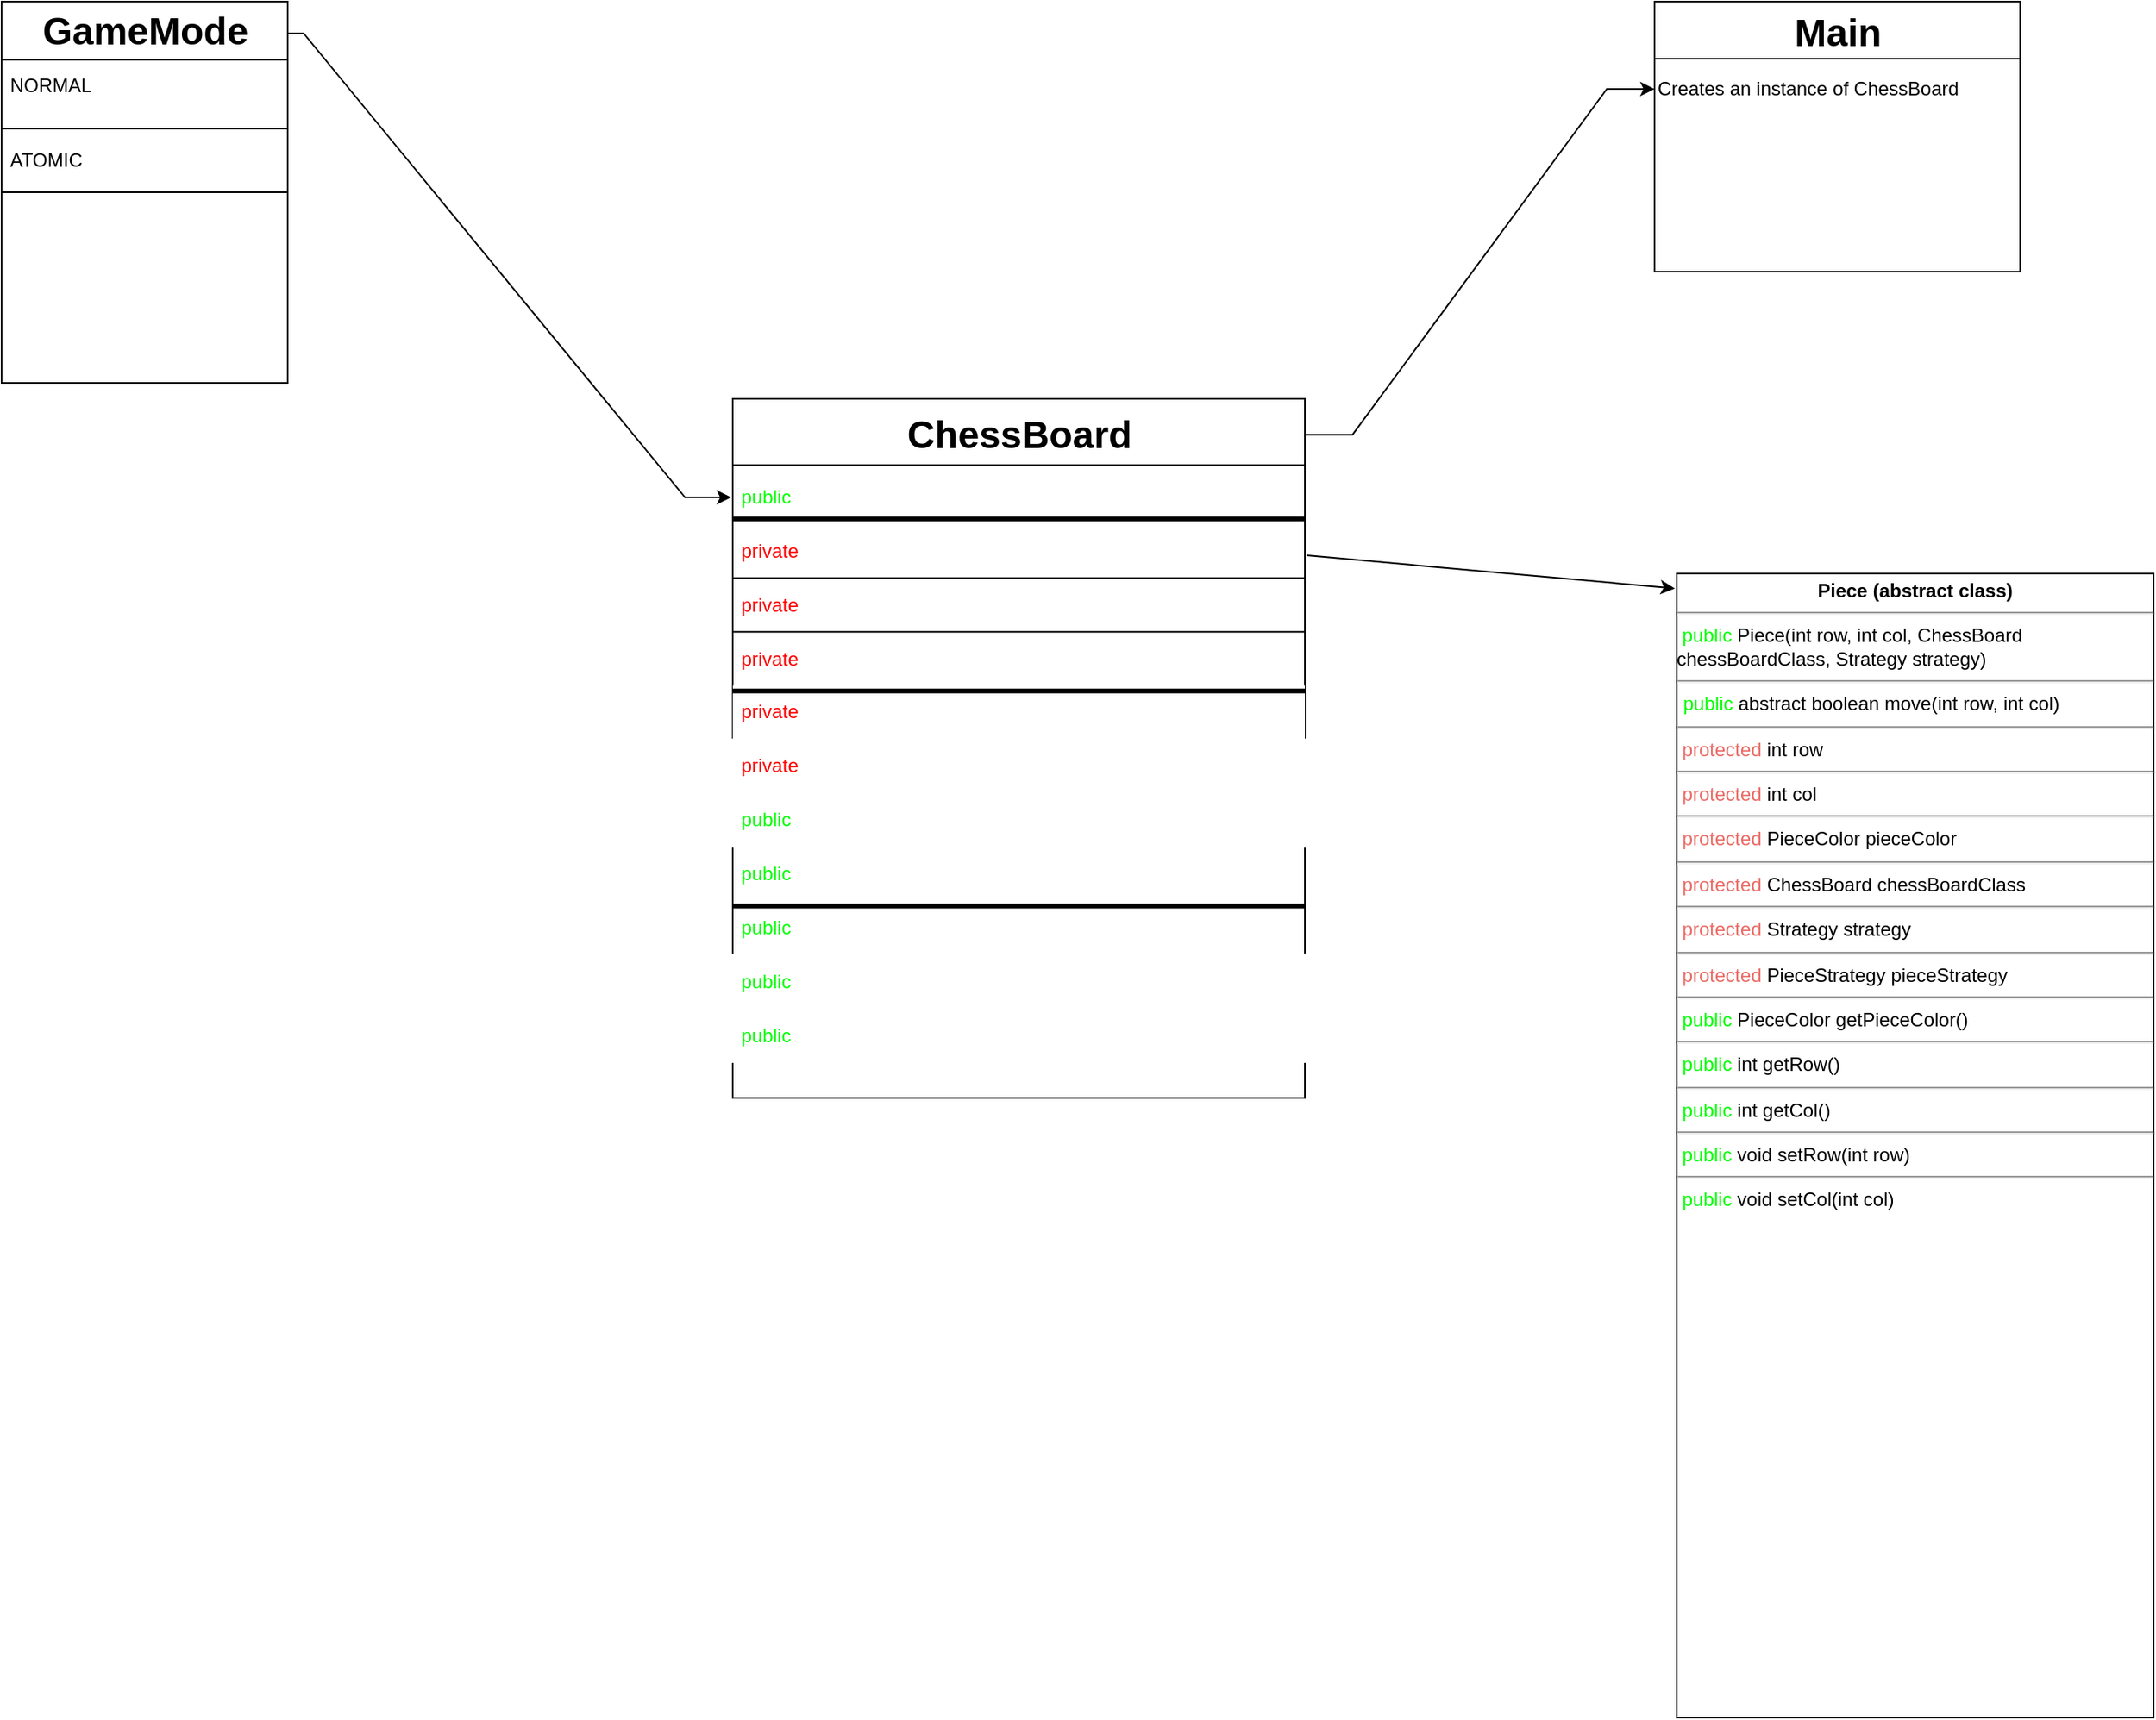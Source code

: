 <mxfile version="21.4.1" type="github">
  <diagram id="C5RBs43oDa-KdzZeNtuy" name="Page-1">
    <mxGraphModel dx="4807" dy="3700" grid="1" gridSize="10" guides="1" tooltips="1" connect="1" arrows="1" fold="1" page="1" pageScale="1" pageWidth="827" pageHeight="1169" math="0" shadow="0">
      <root>
        <mxCell id="WIyWlLk6GJQsqaUBKTNV-0" />
        <mxCell id="WIyWlLk6GJQsqaUBKTNV-1" parent="WIyWlLk6GJQsqaUBKTNV-0" />
        <mxCell id="ac1qyCbTUyct5T3TFnsW-7" value="&lt;h3 style=&quot;text-align: center;&quot;&gt;&lt;br&gt;&lt;/h3&gt;&lt;div&gt;&lt;/div&gt;" style="verticalAlign=middle;align=left;overflow=fill;html=1;whiteSpace=wrap;horizontal=1;labelPosition=center;verticalLabelPosition=middle;strokeWidth=1;strokeColor=default;rounded=0;shadow=0;gradientColor=none;fillColor=default;container=1;" parent="WIyWlLk6GJQsqaUBKTNV-1" vertex="1">
          <mxGeometry x="-250" y="-130" width="360" height="440" as="geometry">
            <mxRectangle x="-210" y="-70" width="350" height="340" as="alternateBounds" />
          </mxGeometry>
        </mxCell>
        <UserObject label="&lt;font color=&quot;#ffffff&quot;&gt;&lt;br&gt;&lt;/font&gt;" placeholders="1" name="Variable" id="ac1qyCbTUyct5T3TFnsW-46">
          <mxCell style="text;html=1;align=left;verticalAlign=middle;whiteSpace=wrap;overflow=hidden;" parent="ac1qyCbTUyct5T3TFnsW-7" vertex="1">
            <mxGeometry y="389.231" width="360" height="22.564" as="geometry" />
          </mxCell>
        </UserObject>
        <mxCell id="ac1qyCbTUyct5T3TFnsW-47" value="ChessBoard" style="text;strokeColor=none;fillColor=none;html=1;fontSize=24;fontStyle=1;verticalAlign=middle;align=center;" parent="ac1qyCbTUyct5T3TFnsW-7" vertex="1">
          <mxGeometry width="360" height="45.128" as="geometry" />
        </mxCell>
        <UserObject label="&amp;nbsp;&lt;font color=&quot;#00ff00&quot;&gt;public &lt;/font&gt;ChessBoard(GameMode gameMode)" placeholders="1" name="Variable" id="ac1qyCbTUyct5T3TFnsW-48">
          <mxCell style="text;html=1;strokeColor=none;fillColor=none;align=left;verticalAlign=middle;whiteSpace=wrap;overflow=hidden;fontColor=#ffffff;strokeWidth=1;perimeterSpacing=1;" parent="ac1qyCbTUyct5T3TFnsW-7" vertex="1">
            <mxGeometry y="45.128" width="360" height="33.846" as="geometry" />
          </mxCell>
        </UserObject>
        <UserObject label="&amp;nbsp;&lt;font color=&quot;#ff0000&quot;&gt;private &lt;/font&gt;final Piece[][] chessBoard = new Piece[8][8];" placeholders="1" name="Variable" id="ac1qyCbTUyct5T3TFnsW-49">
          <mxCell style="text;html=1;strokeColor=none;fillColor=none;align=left;verticalAlign=middle;whiteSpace=wrap;overflow=hidden;fontColor=#ffffff;strokeWidth=1;" parent="ac1qyCbTUyct5T3TFnsW-7" vertex="1">
            <mxGeometry y="78.974" width="360" height="33.846" as="geometry" />
          </mxCell>
        </UserObject>
        <UserObject label="&amp;nbsp;&lt;font color=&quot;#ff0000&quot;&gt;private &lt;/font&gt;PieceColor turn;" placeholders="1" name="Variable" id="ac1qyCbTUyct5T3TFnsW-61">
          <mxCell style="text;html=1;strokeColor=default;fillColor=none;align=left;verticalAlign=middle;whiteSpace=wrap;overflow=hidden;fontColor=#ffffff;strokeWidth=1;" parent="ac1qyCbTUyct5T3TFnsW-7" vertex="1">
            <mxGeometry y="112.821" width="360" height="33.846" as="geometry" />
          </mxCell>
        </UserObject>
        <UserObject label="&amp;nbsp;&lt;font color=&quot;#ff0000&quot;&gt;private &lt;/font&gt;void createChessBoard(Piece[][] methodChessBoard)" placeholders="1" name="Variable" id="ac1qyCbTUyct5T3TFnsW-62">
          <mxCell style="text;html=1;strokeColor=none;fillColor=default;align=left;verticalAlign=middle;whiteSpace=wrap;overflow=hidden;fontColor=#ffffff;strokeWidth=1;" parent="ac1qyCbTUyct5T3TFnsW-7" vertex="1">
            <mxGeometry y="180.513" width="360" height="33.846" as="geometry" />
          </mxCell>
        </UserObject>
        <UserObject label="&amp;nbsp;&lt;font color=&quot;#ff0000&quot;&gt;private &lt;/font&gt;final Strategy strategy;" placeholders="1" name="Variable" id="ac1qyCbTUyct5T3TFnsW-63">
          <mxCell style="text;html=1;strokeColor=none;fillColor=none;align=left;verticalAlign=middle;whiteSpace=wrap;overflow=hidden;fontColor=#ffffff;strokeWidth=1;" parent="ac1qyCbTUyct5T3TFnsW-7" vertex="1">
            <mxGeometry y="146.667" width="360" height="33.846" as="geometry" />
          </mxCell>
        </UserObject>
        <UserObject label="&amp;nbsp;&lt;font color=&quot;#ff0000&quot;&gt;private &lt;/font&gt;Strategy updateStrategy(GameMode gameMode)" placeholders="1" name="Variable" id="ac1qyCbTUyct5T3TFnsW-64">
          <mxCell style="text;html=1;strokeColor=#FFFFFF;fillColor=none;align=left;verticalAlign=middle;whiteSpace=wrap;overflow=hidden;fontColor=#ffffff;strokeWidth=1;" parent="ac1qyCbTUyct5T3TFnsW-7" vertex="1">
            <mxGeometry y="214.359" width="360" height="33.846" as="geometry" />
          </mxCell>
        </UserObject>
        <UserObject label="&amp;nbsp;&lt;font color=&quot;#00ff00&quot;&gt;public &lt;/font&gt;void printChessBoard()" placeholders="1" name="Variable" id="ac1qyCbTUyct5T3TFnsW-65">
          <mxCell style="text;html=1;strokeColor=#FFFFFF;fillColor=none;align=left;verticalAlign=middle;whiteSpace=wrap;overflow=hidden;fontColor=#ffffff;strokeWidth=1;" parent="ac1qyCbTUyct5T3TFnsW-7" vertex="1">
            <mxGeometry y="248.205" width="360" height="33.846" as="geometry" />
          </mxCell>
        </UserObject>
        <UserObject label="&amp;nbsp;&lt;font color=&quot;#00ff00&quot;&gt;public &lt;/font&gt;void move(int row1, int col1, int row2, int col2)" placeholders="1" name="Variable" id="ac1qyCbTUyct5T3TFnsW-66">
          <mxCell style="text;html=1;strokeColor=none;fillColor=none;align=left;verticalAlign=middle;whiteSpace=wrap;overflow=hidden;fontColor=#ffffff;strokeWidth=1;" parent="ac1qyCbTUyct5T3TFnsW-7" vertex="1">
            <mxGeometry y="282.051" width="360" height="33.846" as="geometry" />
          </mxCell>
        </UserObject>
        <UserObject label="&amp;nbsp;&lt;font color=&quot;#00ff00&quot;&gt;public &lt;/font&gt;Piece[][] getChessBoard()" placeholders="1" name="Variable" id="ac1qyCbTUyct5T3TFnsW-67">
          <mxCell style="text;html=1;strokeColor=#FFFFFF;fillColor=none;align=left;verticalAlign=middle;whiteSpace=wrap;overflow=hidden;fontColor=#ffffff;strokeWidth=1;" parent="ac1qyCbTUyct5T3TFnsW-7" vertex="1">
            <mxGeometry y="349.744" width="360" height="33.846" as="geometry" />
          </mxCell>
        </UserObject>
        <UserObject label="&amp;nbsp;&lt;font color=&quot;#00ff00&quot;&gt;public &lt;/font&gt;void nextTurn()" placeholders="1" name="Variable" id="ac1qyCbTUyct5T3TFnsW-69">
          <mxCell style="text;html=1;strokeColor=#FFFFFF;fillColor=none;align=left;verticalAlign=middle;whiteSpace=wrap;overflow=hidden;fontColor=#ffffff;strokeWidth=1;" parent="ac1qyCbTUyct5T3TFnsW-7" vertex="1">
            <mxGeometry y="383.59" width="360" height="33.846" as="geometry" />
          </mxCell>
        </UserObject>
        <mxCell id="ac1qyCbTUyct5T3TFnsW-72" value="" style="line;strokeWidth=3;fillColor=none;align=left;verticalAlign=middle;spacingTop=-1;spacingLeft=3;spacingRight=3;rotatable=0;labelPosition=right;points=[];portConstraint=eastwest;strokeColor=inherit;" parent="ac1qyCbTUyct5T3TFnsW-7" vertex="1">
          <mxGeometry y="72.202" width="360" height="6.769" as="geometry" />
        </mxCell>
        <mxCell id="ac1qyCbTUyct5T3TFnsW-73" value="" style="line;strokeWidth=1;fillColor=none;align=left;verticalAlign=middle;spacingTop=-1;spacingLeft=3;spacingRight=3;rotatable=0;labelPosition=right;points=[];portConstraint=eastwest;strokeColor=inherit;" parent="ac1qyCbTUyct5T3TFnsW-7" vertex="1">
          <mxGeometry y="38.356" width="360" height="6.769" as="geometry" />
        </mxCell>
        <mxCell id="ac1qyCbTUyct5T3TFnsW-76" value="" style="line;strokeWidth=3;fillColor=none;align=left;verticalAlign=middle;spacingTop=-1;spacingLeft=3;spacingRight=3;rotatable=0;labelPosition=right;points=[];portConstraint=eastwest;strokeColor=inherit;" parent="ac1qyCbTUyct5T3TFnsW-7" vertex="1">
          <mxGeometry y="180.51" width="360" height="6.769" as="geometry" />
        </mxCell>
        <UserObject label="&amp;nbsp;&lt;font color=&quot;#00ff00&quot;&gt;public &lt;/font&gt;void getTurn()" placeholders="1" name="Variable" id="ac1qyCbTUyct5T3TFnsW-77">
          <mxCell style="text;html=1;strokeColor=none;fillColor=none;align=left;verticalAlign=middle;whiteSpace=wrap;overflow=hidden;fontColor=#ffffff;strokeWidth=1;" parent="ac1qyCbTUyct5T3TFnsW-7" vertex="1">
            <mxGeometry y="315.897" width="360" height="33.846" as="geometry" />
          </mxCell>
        </UserObject>
        <mxCell id="ac1qyCbTUyct5T3TFnsW-78" value="" style="line;strokeWidth=3;fillColor=none;align=left;verticalAlign=middle;spacingTop=-1;spacingLeft=3;spacingRight=3;rotatable=0;labelPosition=right;points=[];portConstraint=eastwest;strokeColor=inherit;" parent="ac1qyCbTUyct5T3TFnsW-7" vertex="1">
          <mxGeometry y="315.895" width="360" height="6.769" as="geometry" />
        </mxCell>
        <mxCell id="ac1qyCbTUyct5T3TFnsW-71" style="edgeStyle=entityRelationEdgeStyle;rounded=0;orthogonalLoop=1;jettySize=auto;html=1;exitX=0.889;exitY=0.522;exitDx=0;exitDy=0;exitPerimeter=0;" parent="WIyWlLk6GJQsqaUBKTNV-1" source="ac1qyCbTUyct5T3TFnsW-80" target="ac1qyCbTUyct5T3TFnsW-48" edge="1">
          <mxGeometry relative="1" as="geometry">
            <mxPoint x="-520" y="-193.5" as="sourcePoint" />
          </mxGeometry>
        </mxCell>
        <mxCell id="ac1qyCbTUyct5T3TFnsW-24" value="&lt;p style=&quot;margin:0px;margin-top:4px;text-align:center;&quot;&gt;&lt;b&gt;Piece (abstract class)&lt;/b&gt;&lt;/p&gt;&lt;hr&gt;&amp;nbsp;&lt;font color=&quot;#00ff00&quot;&gt;public &lt;/font&gt;Piece(int row, int col, ChessBoard chessBoardClass, Strategy strategy)&lt;br&gt;&lt;hr&gt;&lt;p style=&quot;margin:0px;margin-left:4px;&quot;&gt;&lt;font style=&quot;background-color: initial;&quot; color=&quot;#00ff00&quot;&gt;public &lt;/font&gt;&lt;span style=&quot;background-color: initial;&quot;&gt;abstract boolean move(int row, int col)&lt;/span&gt;&lt;br&gt;&lt;/p&gt;&lt;hr&gt;&lt;font color=&quot;#ea6b66&quot;&gt;&amp;nbsp;protected &lt;/font&gt;int row&lt;br&gt;&lt;hr&gt;&lt;font color=&quot;#ea6b66&quot;&gt;&amp;nbsp;protected &lt;/font&gt;int col&lt;br&gt;&lt;hr&gt;&lt;font color=&quot;#ea6b66&quot;&gt;&amp;nbsp;protected &lt;/font&gt;PieceColor pieceColor&lt;br&gt;&lt;hr&gt;&lt;font color=&quot;#ea6b66&quot;&gt;&amp;nbsp;protected &lt;/font&gt;ChessBoard chessBoardClass&lt;br&gt;&lt;hr&gt;&lt;font color=&quot;#ea6b66&quot;&gt;&amp;nbsp;protected &lt;/font&gt;Strategy strategy&lt;br&gt;&lt;hr&gt;&lt;font color=&quot;#ea6b66&quot;&gt;&amp;nbsp;protected &lt;/font&gt;PieceStrategy pieceStrategy&lt;br&gt;&lt;hr&gt;&amp;nbsp;&lt;font color=&quot;#00ff00&quot;&gt;public &lt;/font&gt;PieceColor getPieceColor()&lt;br&gt;&lt;hr&gt;&amp;nbsp;&lt;font color=&quot;#00ff00&quot;&gt;public &lt;/font&gt;int getRow()&lt;br&gt;&lt;hr&gt;&amp;nbsp;&lt;font color=&quot;#00ff00&quot;&gt;public &lt;/font&gt;int getCol()&lt;br&gt;&lt;hr&gt;&amp;nbsp;&lt;font color=&quot;#00ff00&quot;&gt;public &lt;/font&gt;void setRow(int row)&lt;br&gt;&lt;hr&gt;&amp;nbsp;&lt;font color=&quot;#00ff00&quot;&gt;public &lt;/font&gt;void setCol(int col)" style="verticalAlign=top;align=left;overflow=fill;fontSize=12;fontFamily=Helvetica;html=1;whiteSpace=wrap;" parent="WIyWlLk6GJQsqaUBKTNV-1" vertex="1">
          <mxGeometry x="344" y="-20" width="300" height="720" as="geometry" />
        </mxCell>
        <mxCell id="ac1qyCbTUyct5T3TFnsW-32" value="" style="edgeStyle=none;orthogonalLoop=1;jettySize=auto;html=1;rounded=0;exitX=1.003;exitY=0.224;exitDx=0;exitDy=0;exitPerimeter=0;entryX=-0.004;entryY=0.013;entryDx=0;entryDy=0;entryPerimeter=0;" parent="WIyWlLk6GJQsqaUBKTNV-1" source="ac1qyCbTUyct5T3TFnsW-7" target="ac1qyCbTUyct5T3TFnsW-24" edge="1">
          <mxGeometry width="80" relative="1" as="geometry">
            <mxPoint x="350" y="40.0" as="sourcePoint" />
            <mxPoint x="430" y="40.0" as="targetPoint" />
            <Array as="points" />
          </mxGeometry>
        </mxCell>
        <mxCell id="ac1qyCbTUyct5T3TFnsW-79" value="" style="html=1;whiteSpace=wrap;container=1;" parent="WIyWlLk6GJQsqaUBKTNV-1" vertex="1">
          <mxGeometry x="-710" y="-380" width="180" height="240" as="geometry" />
        </mxCell>
        <UserObject label="&amp;nbsp;NORMAL" placeholders="1" name="Variable" id="ac1qyCbTUyct5T3TFnsW-81">
          <mxCell style="text;html=1;strokeColor=none;fillColor=none;align=left;verticalAlign=middle;whiteSpace=wrap;overflow=hidden;" parent="ac1qyCbTUyct5T3TFnsW-79" vertex="1">
            <mxGeometry y="40.237" width="180" height="24.828" as="geometry" />
          </mxCell>
        </UserObject>
        <mxCell id="ac1qyCbTUyct5T3TFnsW-82" value="" style="line;strokeWidth=1;fillColor=none;align=left;verticalAlign=middle;spacingTop=-1;spacingLeft=3;spacingRight=3;rotatable=0;labelPosition=right;points=[];portConstraint=eastwest;strokeColor=inherit;" parent="ac1qyCbTUyct5T3TFnsW-79" vertex="1">
          <mxGeometry y="33.103" width="180" height="7.134" as="geometry" />
        </mxCell>
        <UserObject label="&amp;nbsp;ATOMIC" placeholders="1" name="Variable" id="ac1qyCbTUyct5T3TFnsW-83">
          <mxCell style="text;html=1;strokeColor=default;fillColor=none;align=left;verticalAlign=middle;whiteSpace=wrap;overflow=hidden;" parent="ac1qyCbTUyct5T3TFnsW-79" vertex="1">
            <mxGeometry y="80" width="180" height="40" as="geometry" />
          </mxCell>
        </UserObject>
        <mxCell id="ac1qyCbTUyct5T3TFnsW-80" value="GameMode" style="text;strokeColor=none;fillColor=none;html=1;fontSize=24;fontStyle=1;verticalAlign=middle;align=center;" parent="ac1qyCbTUyct5T3TFnsW-79" vertex="1">
          <mxGeometry y="5.678" width="180" height="27.429" as="geometry" />
        </mxCell>
        <mxCell id="ac1qyCbTUyct5T3TFnsW-85" value="" style="html=1;whiteSpace=wrap;container=1;" parent="WIyWlLk6GJQsqaUBKTNV-1" vertex="1">
          <mxGeometry x="330" y="-380" width="230" height="170" as="geometry" />
        </mxCell>
        <mxCell id="ac1qyCbTUyct5T3TFnsW-89" value="Main" style="text;strokeColor=none;fillColor=none;html=1;fontSize=24;fontStyle=1;verticalAlign=middle;align=center;" parent="ac1qyCbTUyct5T3TFnsW-85" vertex="1">
          <mxGeometry width="230" height="40" as="geometry" />
        </mxCell>
        <mxCell id="ac1qyCbTUyct5T3TFnsW-90" value="" style="line;strokeWidth=1;fillColor=none;align=left;verticalAlign=middle;spacingTop=-1;spacingLeft=3;spacingRight=3;rotatable=0;labelPosition=right;points=[];portConstraint=eastwest;strokeColor=inherit;" parent="ac1qyCbTUyct5T3TFnsW-85" vertex="1">
          <mxGeometry y="32" width="230" height="8" as="geometry" />
        </mxCell>
        <mxCell id="ac1qyCbTUyct5T3TFnsW-91" value="Creates an instance of ChessBoard" style="text;html=1;strokeColor=none;fillColor=none;align=left;verticalAlign=middle;whiteSpace=wrap;rounded=0;" parent="ac1qyCbTUyct5T3TFnsW-85" vertex="1">
          <mxGeometry y="40" width="230" height="30" as="geometry" />
        </mxCell>
        <mxCell id="ac1qyCbTUyct5T3TFnsW-92" style="edgeStyle=entityRelationEdgeStyle;rounded=0;orthogonalLoop=1;jettySize=auto;html=1;" parent="WIyWlLk6GJQsqaUBKTNV-1" source="ac1qyCbTUyct5T3TFnsW-47" target="ac1qyCbTUyct5T3TFnsW-91" edge="1">
          <mxGeometry relative="1" as="geometry" />
        </mxCell>
      </root>
    </mxGraphModel>
  </diagram>
</mxfile>
